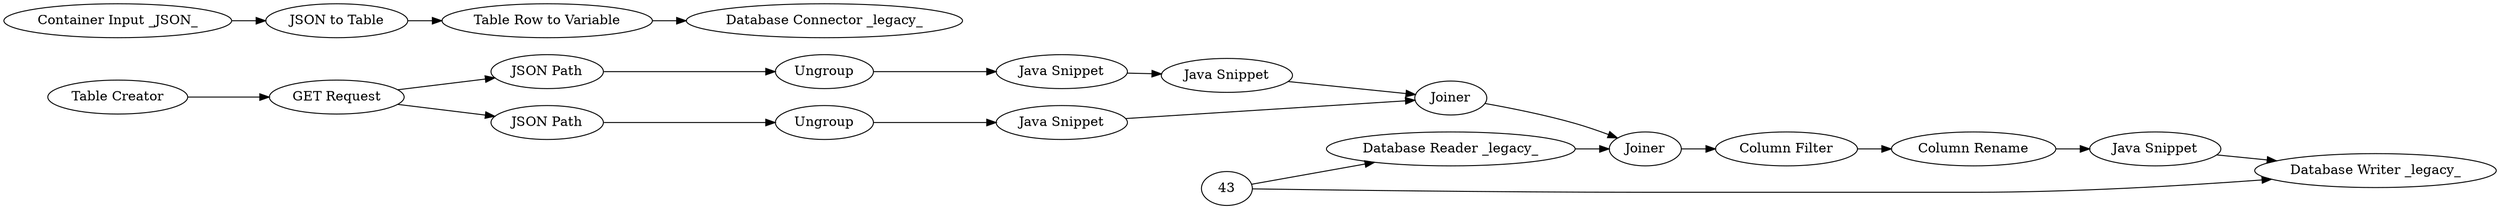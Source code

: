 digraph {
	1 [label="Table Creator"]
	2 [label="GET Request"]
	9 [label="JSON Path"]
	18 [label="Database Reader _legacy_"]
	29 [label=Ungroup]
	33 [label="Database Writer _legacy_"]
	34 [label="Column Filter"]
	35 [label="Column Rename"]
	37 [label="Java Snippet"]
	4 [label="Database Connector _legacy_"]
	12 [label="Container Input _JSON_"]
	13 [label="JSON to Table"]
	14 [label="Table Row to Variable"]
	45 [label=Joiner]
	46 [label="JSON Path"]
	47 [label=Ungroup]
	48 [label="Java Snippet"]
	49 [label=Joiner]
	50 [label="Java Snippet"]
	51 [label="Java Snippet"]
	12 -> 13
	13 -> 14
	14 -> 4
	1 -> 2
	2 -> 9
	2 -> 46
	9 -> 29
	18 -> 45
	29 -> 51
	34 -> 35
	35 -> 37
	37 -> 33
	43 -> 33
	43 -> 18
	45 -> 34
	46 -> 47
	47 -> 50
	48 -> 49
	49 -> 45
	50 -> 49
	51 -> 48
	rankdir=LR
}
